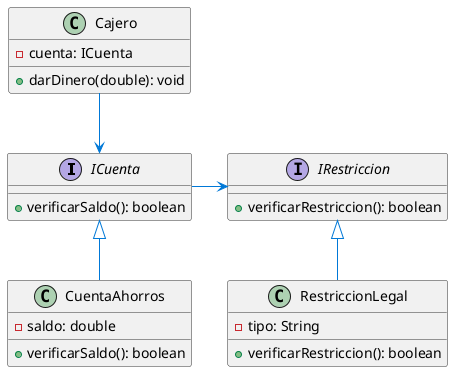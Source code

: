 @startuml
skinparam class {
    BackgroundColor<<Interface>> LightGray
    ArrowColor #0078D7
    BorderColor #333
}

' Definición de interfaces
interface ICuenta {
  + verificarSaldo(): boolean
}

interface IRestriccion {
  + verificarRestriccion(): boolean
}

' Clases concretas
class CuentaAhorros {
  - saldo: double
  + verificarSaldo(): boolean
}

class RestriccionLegal {
  - tipo: String
  + verificarRestriccion(): boolean
}

' Clase Cajero con inyección de dependencias
class Cajero {
  - cuenta: ICuenta
  + darDinero(double): void
}

' Relaciones de implementación
CuentaAhorros -up-|> ICuenta
RestriccionLegal -up-|> IRestriccion

' Dependencias del Cajero (inyección)
Cajero --> ICuenta
ICuenta --R> IRestriccion

@enduml